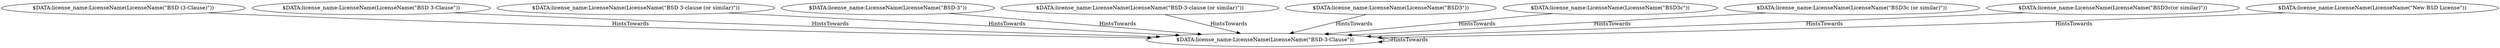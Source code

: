 digraph {
    85 [ label = "$DATA:license_name:LicenseName(LicenseName(\"BSD-3-Clause\"))" ]
    86 [ label = "$DATA:license_name:LicenseName(LicenseName(\"BSD (3-Clause)\"))" ]
    87 [ label = "$DATA:license_name:LicenseName(LicenseName(\"BSD 3-Clause\"))" ]
    88 [ label = "$DATA:license_name:LicenseName(LicenseName(\"BSD 3-clause (or similar)\"))" ]
    89 [ label = "$DATA:license_name:LicenseName(LicenseName(\"BSD-3\"))" ]
    90 [ label = "$DATA:license_name:LicenseName(LicenseName(\"BSD-3-clause (or similar)\"))" ]
    91 [ label = "$DATA:license_name:LicenseName(LicenseName(\"BSD3\"))" ]
    92 [ label = "$DATA:license_name:LicenseName(LicenseName(\"BSD3c\"))" ]
    93 [ label = "$DATA:license_name:LicenseName(LicenseName(\"BSD3c (or similar)\"))" ]
    94 [ label = "$DATA:license_name:LicenseName(LicenseName(\"BSD3c(or similar)\"))" ]
    95 [ label = "$DATA:license_name:LicenseName(LicenseName(\"New BSD License\"))" ]
    86 -> 85 [ label = "HintsTowards" ]
    87 -> 85 [ label = "HintsTowards" ]
    88 -> 85 [ label = "HintsTowards" ]
    89 -> 85 [ label = "HintsTowards" ]
    85 -> 85 [ label = "HintsTowards" ]
    90 -> 85 [ label = "HintsTowards" ]
    91 -> 85 [ label = "HintsTowards" ]
    92 -> 85 [ label = "HintsTowards" ]
    93 -> 85 [ label = "HintsTowards" ]
    94 -> 85 [ label = "HintsTowards" ]
    95 -> 85 [ label = "HintsTowards" ]
}
